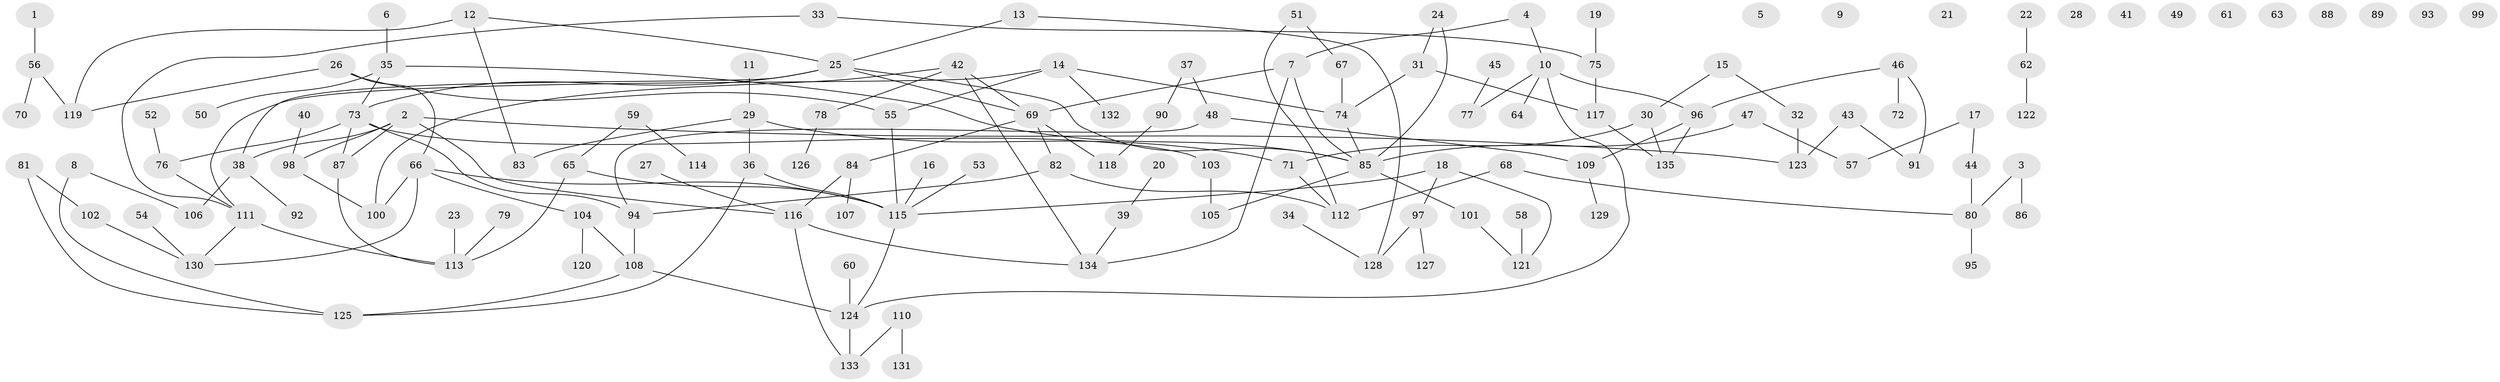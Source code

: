 // Generated by graph-tools (version 1.1) at 2025/40/03/09/25 04:40:49]
// undirected, 135 vertices, 158 edges
graph export_dot {
graph [start="1"]
  node [color=gray90,style=filled];
  1;
  2;
  3;
  4;
  5;
  6;
  7;
  8;
  9;
  10;
  11;
  12;
  13;
  14;
  15;
  16;
  17;
  18;
  19;
  20;
  21;
  22;
  23;
  24;
  25;
  26;
  27;
  28;
  29;
  30;
  31;
  32;
  33;
  34;
  35;
  36;
  37;
  38;
  39;
  40;
  41;
  42;
  43;
  44;
  45;
  46;
  47;
  48;
  49;
  50;
  51;
  52;
  53;
  54;
  55;
  56;
  57;
  58;
  59;
  60;
  61;
  62;
  63;
  64;
  65;
  66;
  67;
  68;
  69;
  70;
  71;
  72;
  73;
  74;
  75;
  76;
  77;
  78;
  79;
  80;
  81;
  82;
  83;
  84;
  85;
  86;
  87;
  88;
  89;
  90;
  91;
  92;
  93;
  94;
  95;
  96;
  97;
  98;
  99;
  100;
  101;
  102;
  103;
  104;
  105;
  106;
  107;
  108;
  109;
  110;
  111;
  112;
  113;
  114;
  115;
  116;
  117;
  118;
  119;
  120;
  121;
  122;
  123;
  124;
  125;
  126;
  127;
  128;
  129;
  130;
  131;
  132;
  133;
  134;
  135;
  1 -- 56;
  2 -- 38;
  2 -- 87;
  2 -- 98;
  2 -- 116;
  2 -- 123;
  3 -- 80;
  3 -- 86;
  4 -- 7;
  4 -- 10;
  6 -- 35;
  7 -- 69;
  7 -- 85;
  7 -- 134;
  8 -- 106;
  8 -- 125;
  10 -- 64;
  10 -- 77;
  10 -- 96;
  10 -- 124;
  11 -- 29;
  12 -- 25;
  12 -- 83;
  12 -- 119;
  13 -- 25;
  13 -- 128;
  14 -- 55;
  14 -- 74;
  14 -- 111;
  14 -- 132;
  15 -- 30;
  15 -- 32;
  16 -- 115;
  17 -- 44;
  17 -- 57;
  18 -- 97;
  18 -- 115;
  18 -- 121;
  19 -- 75;
  20 -- 39;
  22 -- 62;
  23 -- 113;
  24 -- 31;
  24 -- 85;
  25 -- 38;
  25 -- 69;
  25 -- 73;
  25 -- 85;
  26 -- 55;
  26 -- 66;
  26 -- 119;
  27 -- 116;
  29 -- 36;
  29 -- 71;
  29 -- 83;
  30 -- 71;
  30 -- 135;
  31 -- 74;
  31 -- 117;
  32 -- 123;
  33 -- 75;
  33 -- 111;
  34 -- 128;
  35 -- 50;
  35 -- 73;
  35 -- 85;
  36 -- 115;
  36 -- 125;
  37 -- 48;
  37 -- 90;
  38 -- 92;
  38 -- 106;
  39 -- 134;
  40 -- 98;
  42 -- 69;
  42 -- 78;
  42 -- 100;
  42 -- 134;
  43 -- 91;
  43 -- 123;
  44 -- 80;
  45 -- 77;
  46 -- 72;
  46 -- 91;
  46 -- 96;
  47 -- 57;
  47 -- 85;
  48 -- 94;
  48 -- 109;
  51 -- 67;
  51 -- 112;
  52 -- 76;
  53 -- 115;
  54 -- 130;
  55 -- 115;
  56 -- 70;
  56 -- 119;
  58 -- 121;
  59 -- 65;
  59 -- 114;
  60 -- 124;
  62 -- 122;
  65 -- 113;
  65 -- 115;
  66 -- 100;
  66 -- 104;
  66 -- 115;
  66 -- 130;
  67 -- 74;
  68 -- 80;
  68 -- 112;
  69 -- 82;
  69 -- 84;
  69 -- 118;
  71 -- 112;
  73 -- 76;
  73 -- 87;
  73 -- 94;
  73 -- 103;
  74 -- 85;
  75 -- 117;
  76 -- 111;
  78 -- 126;
  79 -- 113;
  80 -- 95;
  81 -- 102;
  81 -- 125;
  82 -- 94;
  82 -- 112;
  84 -- 107;
  84 -- 116;
  85 -- 101;
  85 -- 105;
  87 -- 113;
  90 -- 118;
  94 -- 108;
  96 -- 109;
  96 -- 135;
  97 -- 127;
  97 -- 128;
  98 -- 100;
  101 -- 121;
  102 -- 130;
  103 -- 105;
  104 -- 108;
  104 -- 120;
  108 -- 124;
  108 -- 125;
  109 -- 129;
  110 -- 131;
  110 -- 133;
  111 -- 113;
  111 -- 130;
  115 -- 124;
  116 -- 133;
  116 -- 134;
  117 -- 135;
  124 -- 133;
}
